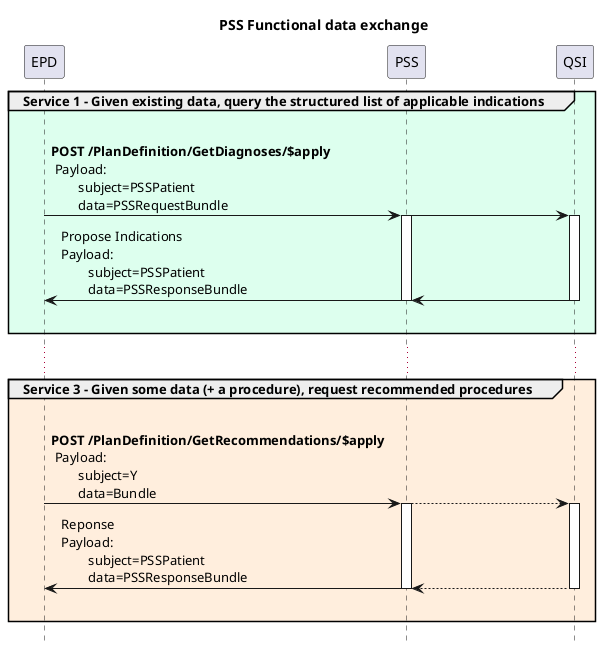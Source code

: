 @startuml
!pragma teoz true
Title PSS Functional data exchange
hide footbox

group #DFE Service 1 - Given existing data, query the structured list of applicable indications
        EPD -> PSS : \n**POST /PlanDefinition/GetDiagnoses/$apply**\n Payload:\n        subject=PSSPatient\n        data=PSSRequestBundle
        & PSS -> QSI 
        & PSS -[hidden]-> QSI : "                                      "
        'PSS -> QSI : GET /indictions

        activate PSS
        activate QSI
        QSI -> PSS 
        & PSS -> EPD: Propose Indications \nPayload:\n        subject=PSSPatient\n        data=PSSResponseBundle
        deactivate PSS
        deactivate QSI
        |||
end

...
group #fed Service 3 - Given some data (+ a procedure), request recommended procedures
        EPD -> PSS : \n**POST /PlanDefinition/GetRecommendations/$apply**\n Payload:\n        subject=Y\n        data=Bundle
        & PSS --> QSI 
        & PSS -[hidden]-> QSI : "                                      "

        activate PSS
        activate QSI
        QSI --> PSS 
        & PSS -> EPD: Reponse\nPayload:\n        subject=PSSPatient\n        data=PSSResponseBundle
        deactivate PSS
        deactivate QSI
        |||

end
@enduml
